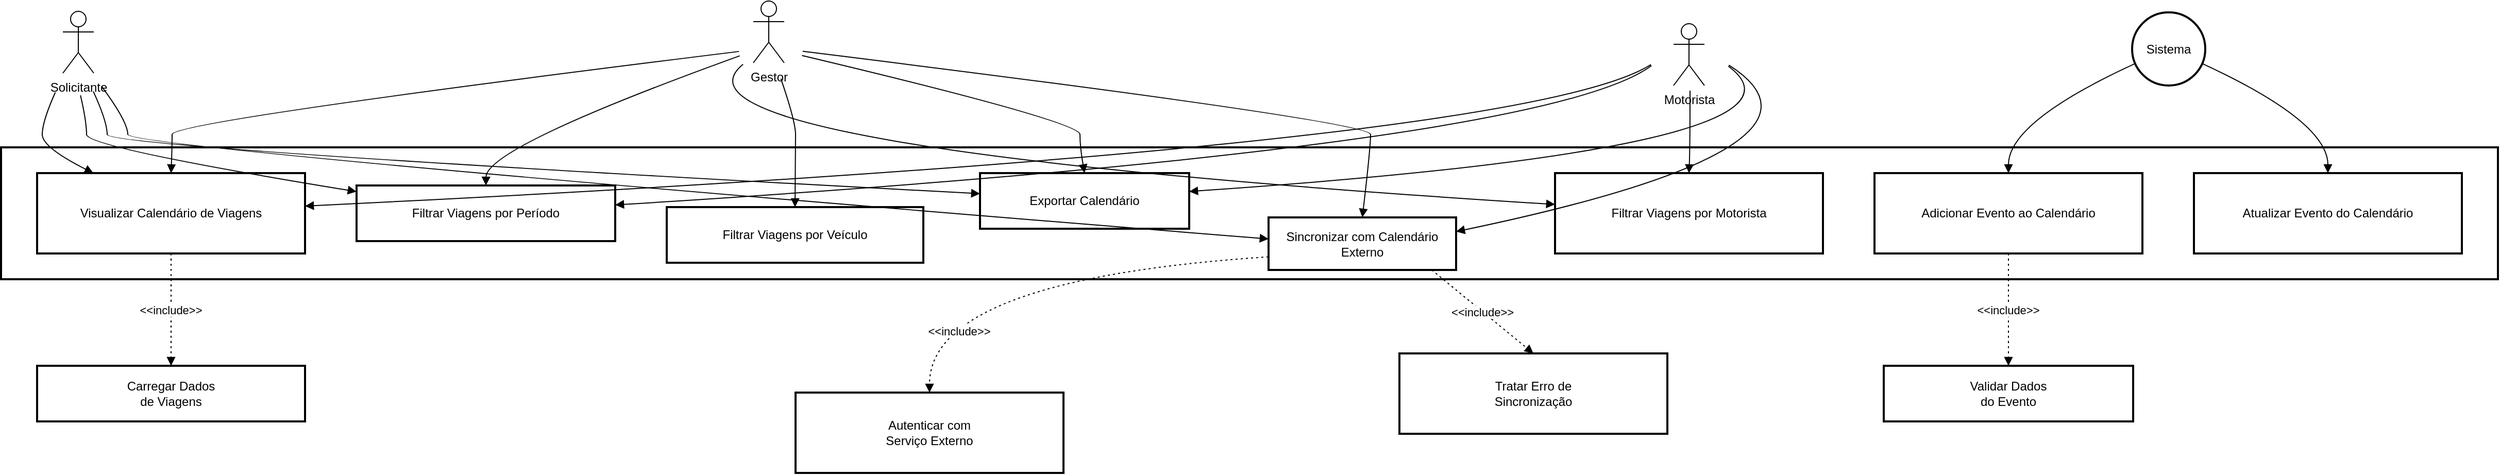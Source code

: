 <mxfile version="27.0.6">
  <diagram name="Página-1" id="M4JXp1UobE5Wb_koeSOw">
    <mxGraphModel grid="1" page="1" gridSize="10" guides="1" tooltips="1" connect="1" arrows="1" fold="1" pageScale="1" pageWidth="827" pageHeight="1169" math="0" shadow="0">
      <root>
        <mxCell id="0" />
        <mxCell id="1" parent="0" />
        <mxCell id="KiaBWQ_Wn1TxJdspiB7a-1" value="&#xa;" style="whiteSpace=wrap;strokeWidth=2;" vertex="1" parent="1">
          <mxGeometry x="20" y="162" width="2423" height="128" as="geometry" />
        </mxCell>
        <mxCell id="KiaBWQ_Wn1TxJdspiB7a-5" value="Sistema" style="ellipse;aspect=fixed;strokeWidth=2;whiteSpace=wrap;" vertex="1" parent="1">
          <mxGeometry x="2088" y="31" width="71" height="71" as="geometry" />
        </mxCell>
        <mxCell id="KiaBWQ_Wn1TxJdspiB7a-6" value="Visualizar Calendário de Viagens" style="whiteSpace=wrap;strokeWidth=2;" vertex="1" parent="1">
          <mxGeometry x="55" y="187" width="260" height="78" as="geometry" />
        </mxCell>
        <mxCell id="KiaBWQ_Wn1TxJdspiB7a-7" value="Filtrar Viagens por Período" style="whiteSpace=wrap;strokeWidth=2;" vertex="1" parent="1">
          <mxGeometry x="365" y="199" width="251" height="54" as="geometry" />
        </mxCell>
        <mxCell id="KiaBWQ_Wn1TxJdspiB7a-8" value="Filtrar Viagens por Motorista" style="whiteSpace=wrap;strokeWidth=2;" vertex="1" parent="1">
          <mxGeometry x="1528" y="187" width="260" height="78" as="geometry" />
        </mxCell>
        <mxCell id="KiaBWQ_Wn1TxJdspiB7a-9" value="Filtrar Viagens por Veículo" style="whiteSpace=wrap;strokeWidth=2;" vertex="1" parent="1">
          <mxGeometry x="666" y="220" width="249" height="54" as="geometry" />
        </mxCell>
        <mxCell id="KiaBWQ_Wn1TxJdspiB7a-10" value="Adicionar Evento ao Calendário" style="whiteSpace=wrap;strokeWidth=2;" vertex="1" parent="1">
          <mxGeometry x="1838" y="187" width="260" height="78" as="geometry" />
        </mxCell>
        <mxCell id="KiaBWQ_Wn1TxJdspiB7a-11" value="Atualizar Evento do Calendário" style="whiteSpace=wrap;strokeWidth=2;" vertex="1" parent="1">
          <mxGeometry x="2148" y="187" width="260" height="78" as="geometry" />
        </mxCell>
        <mxCell id="KiaBWQ_Wn1TxJdspiB7a-12" value="Sincronizar com Calendário Externo" style="whiteSpace=wrap;strokeWidth=2;" vertex="1" parent="1">
          <mxGeometry x="1250" y="230" width="182" height="51" as="geometry" />
        </mxCell>
        <mxCell id="KiaBWQ_Wn1TxJdspiB7a-13" value="Exportar Calendário" style="whiteSpace=wrap;strokeWidth=2;" vertex="1" parent="1">
          <mxGeometry x="970" y="187" width="203" height="54" as="geometry" />
        </mxCell>
        <mxCell id="KiaBWQ_Wn1TxJdspiB7a-14" value="Carregar Dados&#xa;de Viagens" style="whiteSpace=wrap;strokeWidth=2;" vertex="1" parent="1">
          <mxGeometry x="55" y="374" width="260" height="54" as="geometry" />
        </mxCell>
        <mxCell id="KiaBWQ_Wn1TxJdspiB7a-15" value="Validar Dados&#xa;do Evento" style="whiteSpace=wrap;strokeWidth=2;" vertex="1" parent="1">
          <mxGeometry x="1847" y="374" width="242" height="54" as="geometry" />
        </mxCell>
        <mxCell id="KiaBWQ_Wn1TxJdspiB7a-16" value="Autenticar com&#xa;Serviço Externo" style="whiteSpace=wrap;strokeWidth=2;" vertex="1" parent="1">
          <mxGeometry x="791" y="400" width="260" height="78" as="geometry" />
        </mxCell>
        <mxCell id="KiaBWQ_Wn1TxJdspiB7a-17" value="Tratar Erro de&#xa;Sincronização" style="whiteSpace=wrap;strokeWidth=2;" vertex="1" parent="1">
          <mxGeometry x="1377" y="362" width="260" height="78" as="geometry" />
        </mxCell>
        <mxCell id="KiaBWQ_Wn1TxJdspiB7a-18" value="" style="curved=1;startArrow=none;endArrow=block;exitX=0.29;exitY=1;entryX=0.21;entryY=0;rounded=0;" edge="1" parent="1" target="KiaBWQ_Wn1TxJdspiB7a-6">
          <mxGeometry relative="1" as="geometry">
            <Array as="points">
              <mxPoint x="60" y="137" />
              <mxPoint x="60" y="162" />
            </Array>
            <mxPoint x="72.687" y="108.617" as="sourcePoint" />
          </mxGeometry>
        </mxCell>
        <mxCell id="KiaBWQ_Wn1TxJdspiB7a-19" value="" style="curved=1;startArrow=none;endArrow=block;exitX=0.59;exitY=1;entryX=0;entryY=0.11;rounded=0;" edge="1" parent="1" target="KiaBWQ_Wn1TxJdspiB7a-7">
          <mxGeometry relative="1" as="geometry">
            <Array as="points">
              <mxPoint x="103" y="137" />
              <mxPoint x="103" y="162" />
            </Array>
            <mxPoint x="97.101" y="111.449" as="sourcePoint" />
          </mxGeometry>
        </mxCell>
        <mxCell id="KiaBWQ_Wn1TxJdspiB7a-20" value="" style="curved=1;startArrow=none;endArrow=block;exitX=0.74;exitY=1;entryX=0;entryY=0.37;rounded=0;" edge="1" parent="1" target="KiaBWQ_Wn1TxJdspiB7a-13">
          <mxGeometry relative="1" as="geometry">
            <Array as="points">
              <mxPoint x="123" y="137" />
              <mxPoint x="123" y="162" />
            </Array>
            <mxPoint x="109.524" y="107.651" as="sourcePoint" />
          </mxGeometry>
        </mxCell>
        <mxCell id="KiaBWQ_Wn1TxJdspiB7a-21" value="" style="curved=1;startArrow=none;endArrow=block;exitX=0;exitY=0.56;entryX=0.5;entryY=0;rounded=0;" edge="1" parent="1" target="KiaBWQ_Wn1TxJdspiB7a-6">
          <mxGeometry relative="1" as="geometry">
            <Array as="points">
              <mxPoint x="186" y="137" />
              <mxPoint x="186" y="162" />
            </Array>
            <mxPoint x="736.14" y="68.939" as="sourcePoint" />
          </mxGeometry>
        </mxCell>
        <mxCell id="KiaBWQ_Wn1TxJdspiB7a-22" value="" style="curved=1;startArrow=none;endArrow=block;exitX=0;exitY=0.63;entryX=0.5;entryY=-0.01;rounded=0;" edge="1" parent="1" target="KiaBWQ_Wn1TxJdspiB7a-7">
          <mxGeometry relative="1" as="geometry">
            <Array as="points">
              <mxPoint x="491" y="162" />
            </Array>
            <mxPoint x="736.843" y="73.18" as="sourcePoint" />
          </mxGeometry>
        </mxCell>
        <mxCell id="KiaBWQ_Wn1TxJdspiB7a-23" value="" style="curved=1;startArrow=none;endArrow=block;exitX=0;exitY=0.78;entryX=0;entryY=0.39;rounded=0;" edge="1" parent="1" target="KiaBWQ_Wn1TxJdspiB7a-8">
          <mxGeometry relative="1" as="geometry">
            <Array as="points">
              <mxPoint x="641" y="162" />
            </Array>
            <mxPoint x="740.084" y="81.38" as="sourcePoint" />
          </mxGeometry>
        </mxCell>
        <mxCell id="KiaBWQ_Wn1TxJdspiB7a-24" value="" style="curved=1;startArrow=none;endArrow=block;exitX=0.67;exitY=1;entryX=0.5;entryY=-0.01;rounded=0;" edge="1" parent="1" target="KiaBWQ_Wn1TxJdspiB7a-9">
          <mxGeometry relative="1" as="geometry">
            <Array as="points">
              <mxPoint x="791" y="137" />
              <mxPoint x="791" y="162" />
            </Array>
            <mxPoint x="776.803" y="95.409" as="sourcePoint" />
          </mxGeometry>
        </mxCell>
        <mxCell id="KiaBWQ_Wn1TxJdspiB7a-25" value="" style="curved=1;startArrow=none;endArrow=block;exitX=1.01;exitY=0.62;entryX=0.5;entryY=-0.01;rounded=0;" edge="1" parent="1" target="KiaBWQ_Wn1TxJdspiB7a-13">
          <mxGeometry relative="1" as="geometry">
            <Array as="points">
              <mxPoint x="1067" y="137" />
              <mxPoint x="1067" y="162" />
            </Array>
            <mxPoint x="797.229" y="72.87" as="sourcePoint" />
          </mxGeometry>
        </mxCell>
        <mxCell id="KiaBWQ_Wn1TxJdspiB7a-26" value="" style="curved=1;startArrow=none;endArrow=block;exitX=-0.01;exitY=0.71;entryX=1;entryY=0.41;rounded=0;" edge="1" parent="1" target="KiaBWQ_Wn1TxJdspiB7a-6">
          <mxGeometry relative="1" as="geometry">
            <Array as="points">
              <mxPoint x="1494" y="162" />
            </Array>
            <mxPoint x="1621.115" y="81.676" as="sourcePoint" />
          </mxGeometry>
        </mxCell>
        <mxCell id="KiaBWQ_Wn1TxJdspiB7a-27" value="" style="curved=1;startArrow=none;endArrow=block;exitX=-0.01;exitY=0.74;entryX=1;entryY=0.35;rounded=0;" edge="1" parent="1" target="KiaBWQ_Wn1TxJdspiB7a-7">
          <mxGeometry relative="1" as="geometry">
            <Array as="points">
              <mxPoint x="1514" y="162" />
            </Array>
            <mxPoint x="1621.587" y="82.771" as="sourcePoint" />
          </mxGeometry>
        </mxCell>
        <mxCell id="KiaBWQ_Wn1TxJdspiB7a-28" value="" style="curved=1;startArrow=none;endArrow=block;exitX=0.49;exitY=1;entryX=0.5;entryY=0;rounded=0;" edge="1" parent="1" target="KiaBWQ_Wn1TxJdspiB7a-8">
          <mxGeometry relative="1" as="geometry">
            <Array as="points">
              <mxPoint x="1659" y="162" />
            </Array>
            <mxPoint x="1659.0" y="107.0" as="sourcePoint" />
          </mxGeometry>
        </mxCell>
        <mxCell id="KiaBWQ_Wn1TxJdspiB7a-29" value="" style="curved=1;startArrow=none;endArrow=block;exitX=0.99;exitY=0.74;entryX=1;entryY=0.33;rounded=0;" edge="1" parent="1" target="KiaBWQ_Wn1TxJdspiB7a-13">
          <mxGeometry relative="1" as="geometry">
            <Array as="points">
              <mxPoint x="1803" y="162" />
            </Array>
            <mxPoint x="1696.187" y="83.266" as="sourcePoint" />
          </mxGeometry>
        </mxCell>
        <mxCell id="KiaBWQ_Wn1TxJdspiB7a-30" value="" style="curved=1;startArrow=none;endArrow=block;exitX=0;exitY=0.72;entryX=0.5;entryY=0;rounded=0;" edge="1" parent="1" source="KiaBWQ_Wn1TxJdspiB7a-5" target="KiaBWQ_Wn1TxJdspiB7a-10">
          <mxGeometry relative="1" as="geometry">
            <Array as="points">
              <mxPoint x="1968" y="137" />
            </Array>
          </mxGeometry>
        </mxCell>
        <mxCell id="KiaBWQ_Wn1TxJdspiB7a-31" value="" style="curved=1;startArrow=none;endArrow=block;exitX=1;exitY=0.72;entryX=0.5;entryY=0;rounded=0;" edge="1" parent="1" source="KiaBWQ_Wn1TxJdspiB7a-5" target="KiaBWQ_Wn1TxJdspiB7a-11">
          <mxGeometry relative="1" as="geometry">
            <Array as="points">
              <mxPoint x="2278" y="137" />
            </Array>
          </mxGeometry>
        </mxCell>
        <mxCell id="KiaBWQ_Wn1TxJdspiB7a-32" value="" style="curved=1;startArrow=none;endArrow=block;exitX=0.88;exitY=1;entryX=0;entryY=0.41;rounded=0;" edge="1" parent="1" target="KiaBWQ_Wn1TxJdspiB7a-12">
          <mxGeometry relative="1" as="geometry">
            <Array as="points">
              <mxPoint x="143" y="137" />
              <mxPoint x="143" y="162" />
            </Array>
            <mxPoint x="117.6" y="102.8" as="sourcePoint" />
          </mxGeometry>
        </mxCell>
        <mxCell id="KiaBWQ_Wn1TxJdspiB7a-33" value="" style="curved=1;startArrow=none;endArrow=block;exitX=1.01;exitY=0.56;entryX=0.5;entryY=0;rounded=0;" edge="1" parent="1" target="KiaBWQ_Wn1TxJdspiB7a-12">
          <mxGeometry relative="1" as="geometry">
            <Array as="points">
              <mxPoint x="1349" y="137" />
              <mxPoint x="1349" y="162" />
            </Array>
            <mxPoint x="797.873" y="68.807" as="sourcePoint" />
          </mxGeometry>
        </mxCell>
        <mxCell id="KiaBWQ_Wn1TxJdspiB7a-34" value="" style="curved=1;startArrow=none;endArrow=block;exitX=0.99;exitY=0.71;entryX=1;entryY=0.27;rounded=0;" edge="1" parent="1" target="KiaBWQ_Wn1TxJdspiB7a-12">
          <mxGeometry relative="1" as="geometry">
            <Array as="points">
              <mxPoint x="1823" y="162" />
            </Array>
            <mxPoint x="1696.685" y="82.151" as="sourcePoint" />
          </mxGeometry>
        </mxCell>
        <mxCell id="KiaBWQ_Wn1TxJdspiB7a-35" value="&lt;&lt;include&gt;&gt;" style="curved=1;dashed=1;dashPattern=2 3;startArrow=none;endArrow=block;exitX=0.5;exitY=1;entryX=0.5;entryY=0;rounded=0;" edge="1" parent="1" source="KiaBWQ_Wn1TxJdspiB7a-6" target="KiaBWQ_Wn1TxJdspiB7a-14">
          <mxGeometry relative="1" as="geometry">
            <Array as="points" />
          </mxGeometry>
        </mxCell>
        <mxCell id="KiaBWQ_Wn1TxJdspiB7a-36" value="&lt;&lt;include&gt;&gt;" style="curved=1;dashed=1;dashPattern=2 3;startArrow=none;endArrow=block;exitX=0.5;exitY=1;entryX=0.5;entryY=0;rounded=0;" edge="1" parent="1" source="KiaBWQ_Wn1TxJdspiB7a-10" target="KiaBWQ_Wn1TxJdspiB7a-15">
          <mxGeometry relative="1" as="geometry">
            <Array as="points" />
          </mxGeometry>
        </mxCell>
        <mxCell id="KiaBWQ_Wn1TxJdspiB7a-37" value="&lt;&lt;include&gt;&gt;" style="curved=1;dashed=1;dashPattern=2 3;startArrow=none;endArrow=block;exitX=0;exitY=0.75;entryX=0.5;entryY=0;rounded=0;" edge="1" parent="1" source="KiaBWQ_Wn1TxJdspiB7a-12" target="KiaBWQ_Wn1TxJdspiB7a-16">
          <mxGeometry x="0.727" y="29" relative="1" as="geometry">
            <Array as="points">
              <mxPoint x="921" y="290" />
            </Array>
            <mxPoint as="offset" />
          </mxGeometry>
        </mxCell>
        <mxCell id="KiaBWQ_Wn1TxJdspiB7a-38" value="&lt;&lt;include&gt;&gt;" style="curved=1;dashed=1;dashPattern=2 3;startArrow=none;endArrow=block;exitX=0.87;exitY=1;entryX=0.5;entryY=0;rounded=0;" edge="1" parent="1" source="KiaBWQ_Wn1TxJdspiB7a-12" target="KiaBWQ_Wn1TxJdspiB7a-17">
          <mxGeometry relative="1" as="geometry">
            <Array as="points" />
          </mxGeometry>
        </mxCell>
        <mxCell id="KiaBWQ_Wn1TxJdspiB7a-46" value="&lt;span style=&quot;text-wrap-mode: wrap;&quot;&gt;Gestor&lt;/span&gt;" style="shape=umlActor;verticalLabelPosition=bottom;verticalAlign=top;html=1;outlineConnect=0;" vertex="1" parent="1">
          <mxGeometry x="750" y="20" width="30" height="60" as="geometry" />
        </mxCell>
        <mxCell id="KiaBWQ_Wn1TxJdspiB7a-47" value="&lt;span style=&quot;text-wrap-mode: wrap;&quot;&gt;Motorista&lt;/span&gt;" style="shape=umlActor;verticalLabelPosition=bottom;verticalAlign=top;html=1;outlineConnect=0;" vertex="1" parent="1">
          <mxGeometry x="1643" y="42" width="30" height="60" as="geometry" />
        </mxCell>
        <mxCell id="KiaBWQ_Wn1TxJdspiB7a-48" value="&lt;span style=&quot;text-wrap-mode: wrap;&quot;&gt;Solicitante&lt;/span&gt;" style="shape=umlActor;verticalLabelPosition=bottom;verticalAlign=top;html=1;outlineConnect=0;" vertex="1" parent="1">
          <mxGeometry x="80" y="30" width="30" height="60" as="geometry" />
        </mxCell>
      </root>
    </mxGraphModel>
  </diagram>
</mxfile>
